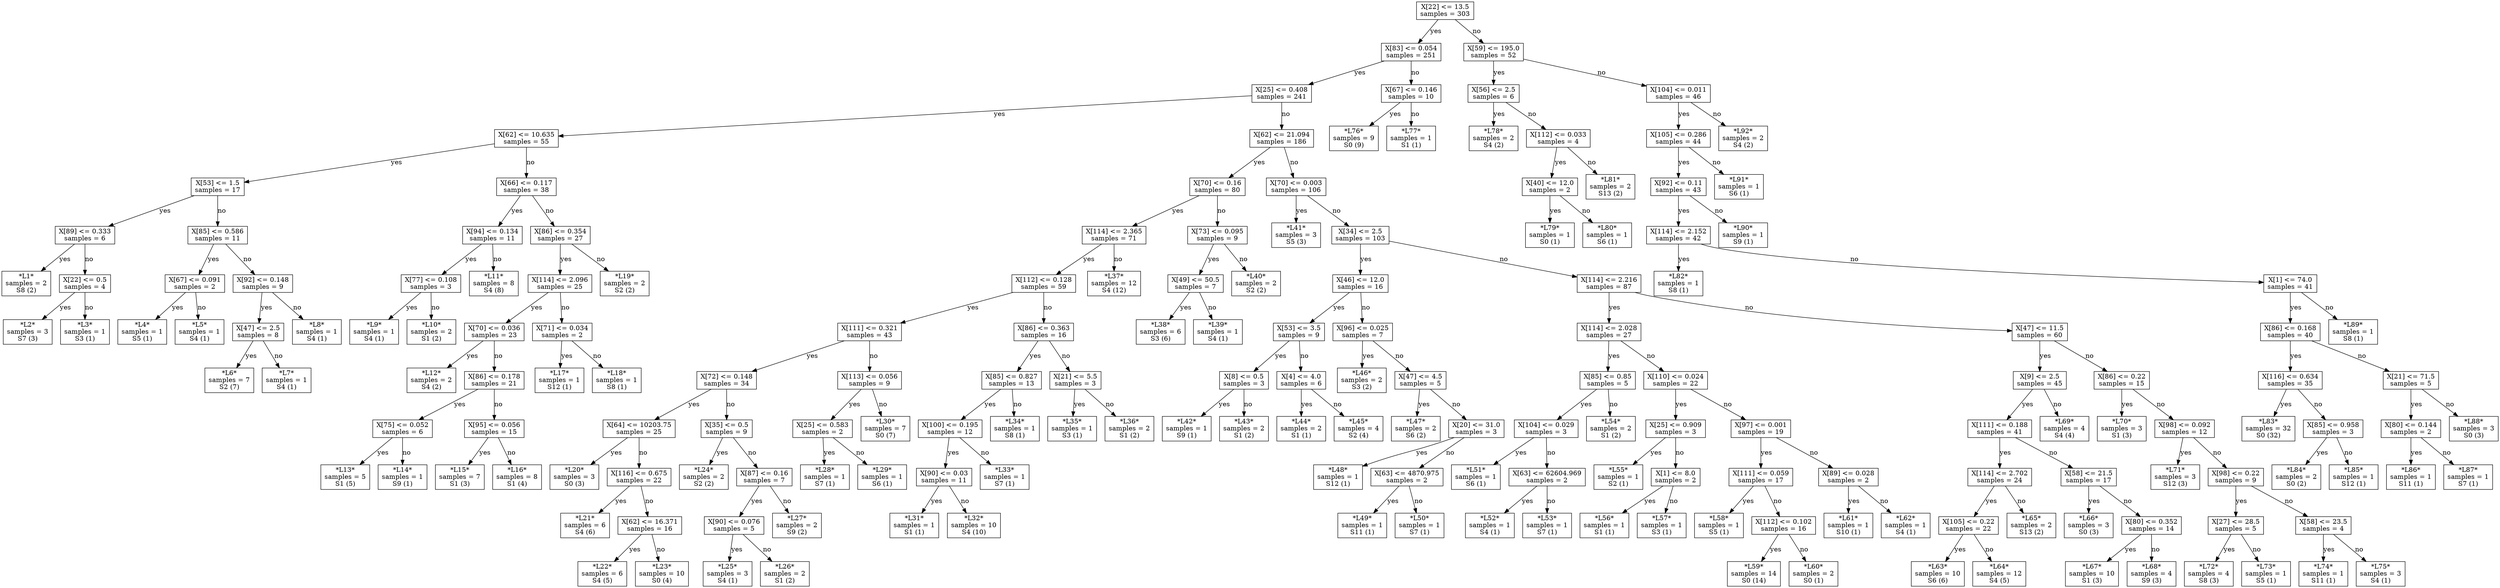 digraph Tree {
node [shape=box] ;
0 [label="X[22] <= 13.5\nsamples = 303\n"] ;
1 [label="X[83] <= 0.054\nsamples = 251\n"] ;
0 -> 1 [label="yes"];
2 [label="X[25] <= 0.408\nsamples = 241\n"] ;
1 -> 2 [label="yes"];
3 [label="X[62] <= 10.635\nsamples = 55\n"] ;
2 -> 3 [label="yes"];
4 [label="X[53] <= 1.5\nsamples = 17\n"] ;
3 -> 4 [label="yes"];
5 [label="X[89] <= 0.333\nsamples = 6\n"] ;
4 -> 5 [label="yes"];
6 [label="*L1*\nsamples = 2\nS8 (2)\n"] ;
5 -> 6 [label="yes"];
7 [label="X[22] <= 0.5\nsamples = 4\n"] ;
5 -> 7 [label="no"];
8 [label="*L2*\nsamples = 3\nS7 (3)\n"] ;
7 -> 8 [label="yes"];
9 [label="*L3*\nsamples = 1\nS3 (1)\n"] ;
7 -> 9 [label="no"];
10 [label="X[85] <= 0.586\nsamples = 11\n"] ;
4 -> 10 [label="no"];
11 [label="X[67] <= 0.091\nsamples = 2\n"] ;
10 -> 11 [label="yes"];
12 [label="*L4*\nsamples = 1\nS5 (1)\n"] ;
11 -> 12 [label="yes"];
13 [label="*L5*\nsamples = 1\nS4 (1)\n"] ;
11 -> 13 [label="no"];
14 [label="X[92] <= 0.148\nsamples = 9\n"] ;
10 -> 14 [label="no"];
15 [label="X[47] <= 2.5\nsamples = 8\n"] ;
14 -> 15 [label="yes"];
16 [label="*L6*\nsamples = 7\nS2 (7)\n"] ;
15 -> 16 [label="yes"];
17 [label="*L7*\nsamples = 1\nS4 (1)\n"] ;
15 -> 17 [label="no"];
18 [label="*L8*\nsamples = 1\nS4 (1)\n"] ;
14 -> 18 [label="no"];
19 [label="X[66] <= 0.117\nsamples = 38\n"] ;
3 -> 19 [label="no"];
20 [label="X[94] <= 0.134\nsamples = 11\n"] ;
19 -> 20 [label="yes"];
21 [label="X[77] <= 0.108\nsamples = 3\n"] ;
20 -> 21 [label="yes"];
22 [label="*L9*\nsamples = 1\nS4 (1)\n"] ;
21 -> 22 [label="yes"];
23 [label="*L10*\nsamples = 2\nS1 (2)\n"] ;
21 -> 23 [label="no"];
24 [label="*L11*\nsamples = 8\nS4 (8)\n"] ;
20 -> 24 [label="no"];
25 [label="X[86] <= 0.354\nsamples = 27\n"] ;
19 -> 25 [label="no"];
26 [label="X[114] <= 2.096\nsamples = 25\n"] ;
25 -> 26 [label="yes"];
27 [label="X[70] <= 0.036\nsamples = 23\n"] ;
26 -> 27 [label="yes"];
28 [label="*L12*\nsamples = 2\nS4 (2)\n"] ;
27 -> 28 [label="yes"];
29 [label="X[86] <= 0.178\nsamples = 21\n"] ;
27 -> 29 [label="no"];
30 [label="X[75] <= 0.052\nsamples = 6\n"] ;
29 -> 30 [label="yes"];
31 [label="*L13*\nsamples = 5\nS1 (5)\n"] ;
30 -> 31 [label="yes"];
32 [label="*L14*\nsamples = 1\nS9 (1)\n"] ;
30 -> 32 [label="no"];
33 [label="X[95] <= 0.056\nsamples = 15\n"] ;
29 -> 33 [label="no"];
34 [label="*L15*\nsamples = 7\nS1 (3)\n"] ;
33 -> 34 [label="yes"];
35 [label="*L16*\nsamples = 8\nS1 (4)\n"] ;
33 -> 35 [label="no"];
36 [label="X[71] <= 0.034\nsamples = 2\n"] ;
26 -> 36 [label="no"];
37 [label="*L17*\nsamples = 1\nS12 (1)\n"] ;
36 -> 37 [label="yes"];
38 [label="*L18*\nsamples = 1\nS8 (1)\n"] ;
36 -> 38 [label="no"];
39 [label="*L19*\nsamples = 2\nS2 (2)\n"] ;
25 -> 39 [label="no"];
40 [label="X[62] <= 21.094\nsamples = 186\n"] ;
2 -> 40 [label="no"];
41 [label="X[70] <= 0.16\nsamples = 80\n"] ;
40 -> 41 [label="yes"];
42 [label="X[114] <= 2.365\nsamples = 71\n"] ;
41 -> 42 [label="yes"];
43 [label="X[112] <= 0.128\nsamples = 59\n"] ;
42 -> 43 [label="yes"];
44 [label="X[111] <= 0.321\nsamples = 43\n"] ;
43 -> 44 [label="yes"];
45 [label="X[72] <= 0.148\nsamples = 34\n"] ;
44 -> 45 [label="yes"];
46 [label="X[64] <= 10203.75\nsamples = 25\n"] ;
45 -> 46 [label="yes"];
47 [label="*L20*\nsamples = 3\nS0 (3)\n"] ;
46 -> 47 [label="yes"];
48 [label="X[116] <= 0.675\nsamples = 22\n"] ;
46 -> 48 [label="no"];
49 [label="*L21*\nsamples = 6\nS4 (6)\n"] ;
48 -> 49 [label="yes"];
50 [label="X[62] <= 16.371\nsamples = 16\n"] ;
48 -> 50 [label="no"];
51 [label="*L22*\nsamples = 6\nS4 (5)\n"] ;
50 -> 51 [label="yes"];
52 [label="*L23*\nsamples = 10\nS0 (4)\n"] ;
50 -> 52 [label="no"];
53 [label="X[35] <= 0.5\nsamples = 9\n"] ;
45 -> 53 [label="no"];
54 [label="*L24*\nsamples = 2\nS2 (2)\n"] ;
53 -> 54 [label="yes"];
55 [label="X[87] <= 0.16\nsamples = 7\n"] ;
53 -> 55 [label="no"];
56 [label="X[90] <= 0.076\nsamples = 5\n"] ;
55 -> 56 [label="yes"];
57 [label="*L25*\nsamples = 3\nS4 (1)\n"] ;
56 -> 57 [label="yes"];
58 [label="*L26*\nsamples = 2\nS1 (2)\n"] ;
56 -> 58 [label="no"];
59 [label="*L27*\nsamples = 2\nS9 (2)\n"] ;
55 -> 59 [label="no"];
60 [label="X[113] <= 0.056\nsamples = 9\n"] ;
44 -> 60 [label="no"];
61 [label="X[25] <= 0.583\nsamples = 2\n"] ;
60 -> 61 [label="yes"];
62 [label="*L28*\nsamples = 1\nS7 (1)\n"] ;
61 -> 62 [label="yes"];
63 [label="*L29*\nsamples = 1\nS6 (1)\n"] ;
61 -> 63 [label="no"];
64 [label="*L30*\nsamples = 7\nS0 (7)\n"] ;
60 -> 64 [label="no"];
65 [label="X[86] <= 0.363\nsamples = 16\n"] ;
43 -> 65 [label="no"];
66 [label="X[85] <= 0.827\nsamples = 13\n"] ;
65 -> 66 [label="yes"];
67 [label="X[100] <= 0.195\nsamples = 12\n"] ;
66 -> 67 [label="yes"];
68 [label="X[90] <= 0.03\nsamples = 11\n"] ;
67 -> 68 [label="yes"];
69 [label="*L31*\nsamples = 1\nS1 (1)\n"] ;
68 -> 69 [label="yes"];
70 [label="*L32*\nsamples = 10\nS4 (10)\n"] ;
68 -> 70 [label="no"];
71 [label="*L33*\nsamples = 1\nS7 (1)\n"] ;
67 -> 71 [label="no"];
72 [label="*L34*\nsamples = 1\nS8 (1)\n"] ;
66 -> 72 [label="no"];
73 [label="X[21] <= 5.5\nsamples = 3\n"] ;
65 -> 73 [label="no"];
74 [label="*L35*\nsamples = 1\nS3 (1)\n"] ;
73 -> 74 [label="yes"];
75 [label="*L36*\nsamples = 2\nS1 (2)\n"] ;
73 -> 75 [label="no"];
76 [label="*L37*\nsamples = 12\nS4 (12)\n"] ;
42 -> 76 [label="no"];
77 [label="X[73] <= 0.095\nsamples = 9\n"] ;
41 -> 77 [label="no"];
78 [label="X[49] <= 50.5\nsamples = 7\n"] ;
77 -> 78 [label="yes"];
79 [label="*L38*\nsamples = 6\nS3 (6)\n"] ;
78 -> 79 [label="yes"];
80 [label="*L39*\nsamples = 1\nS4 (1)\n"] ;
78 -> 80 [label="no"];
81 [label="*L40*\nsamples = 2\nS2 (2)\n"] ;
77 -> 81 [label="no"];
82 [label="X[70] <= 0.003\nsamples = 106\n"] ;
40 -> 82 [label="no"];
83 [label="*L41*\nsamples = 3\nS5 (3)\n"] ;
82 -> 83 [label="yes"];
84 [label="X[34] <= 2.5\nsamples = 103\n"] ;
82 -> 84 [label="no"];
85 [label="X[46] <= 12.0\nsamples = 16\n"] ;
84 -> 85 [label="yes"];
86 [label="X[53] <= 3.5\nsamples = 9\n"] ;
85 -> 86 [label="yes"];
87 [label="X[8] <= 0.5\nsamples = 3\n"] ;
86 -> 87 [label="yes"];
88 [label="*L42*\nsamples = 1\nS9 (1)\n"] ;
87 -> 88 [label="yes"];
89 [label="*L43*\nsamples = 2\nS1 (2)\n"] ;
87 -> 89 [label="no"];
90 [label="X[4] <= 4.0\nsamples = 6\n"] ;
86 -> 90 [label="no"];
91 [label="*L44*\nsamples = 2\nS1 (1)\n"] ;
90 -> 91 [label="yes"];
92 [label="*L45*\nsamples = 4\nS2 (4)\n"] ;
90 -> 92 [label="no"];
93 [label="X[96] <= 0.025\nsamples = 7\n"] ;
85 -> 93 [label="no"];
94 [label="*L46*\nsamples = 2\nS3 (2)\n"] ;
93 -> 94 [label="yes"];
95 [label="X[47] <= 4.5\nsamples = 5\n"] ;
93 -> 95 [label="no"];
96 [label="*L47*\nsamples = 2\nS6 (2)\n"] ;
95 -> 96 [label="yes"];
97 [label="X[20] <= 31.0\nsamples = 3\n"] ;
95 -> 97 [label="no"];
98 [label="*L48*\nsamples = 1\nS12 (1)\n"] ;
97 -> 98 [label="yes"];
99 [label="X[63] <= 4870.975\nsamples = 2\n"] ;
97 -> 99 [label="no"];
100 [label="*L49*\nsamples = 1\nS11 (1)\n"] ;
99 -> 100 [label="yes"];
101 [label="*L50*\nsamples = 1\nS7 (1)\n"] ;
99 -> 101 [label="no"];
102 [label="X[114] <= 2.216\nsamples = 87\n"] ;
84 -> 102 [label="no"];
103 [label="X[114] <= 2.028\nsamples = 27\n"] ;
102 -> 103 [label="yes"];
104 [label="X[85] <= 0.85\nsamples = 5\n"] ;
103 -> 104 [label="yes"];
105 [label="X[104] <= 0.029\nsamples = 3\n"] ;
104 -> 105 [label="yes"];
106 [label="*L51*\nsamples = 1\nS6 (1)\n"] ;
105 -> 106 [label="yes"];
107 [label="X[63] <= 62604.969\nsamples = 2\n"] ;
105 -> 107 [label="no"];
108 [label="*L52*\nsamples = 1\nS4 (1)\n"] ;
107 -> 108 [label="yes"];
109 [label="*L53*\nsamples = 1\nS7 (1)\n"] ;
107 -> 109 [label="no"];
110 [label="*L54*\nsamples = 2\nS1 (2)\n"] ;
104 -> 110 [label="no"];
111 [label="X[110] <= 0.024\nsamples = 22\n"] ;
103 -> 111 [label="no"];
112 [label="X[25] <= 0.909\nsamples = 3\n"] ;
111 -> 112 [label="yes"];
113 [label="*L55*\nsamples = 1\nS2 (1)\n"] ;
112 -> 113 [label="yes"];
114 [label="X[1] <= 8.0\nsamples = 2\n"] ;
112 -> 114 [label="no"];
115 [label="*L56*\nsamples = 1\nS1 (1)\n"] ;
114 -> 115 [label="yes"];
116 [label="*L57*\nsamples = 1\nS3 (1)\n"] ;
114 -> 116 [label="no"];
117 [label="X[97] <= 0.001\nsamples = 19\n"] ;
111 -> 117 [label="no"];
118 [label="X[111] <= 0.059\nsamples = 17\n"] ;
117 -> 118 [label="yes"];
119 [label="*L58*\nsamples = 1\nS5 (1)\n"] ;
118 -> 119 [label="yes"];
120 [label="X[112] <= 0.102\nsamples = 16\n"] ;
118 -> 120 [label="no"];
121 [label="*L59*\nsamples = 14\nS0 (14)\n"] ;
120 -> 121 [label="yes"];
122 [label="*L60*\nsamples = 2\nS0 (1)\n"] ;
120 -> 122 [label="no"];
123 [label="X[89] <= 0.028\nsamples = 2\n"] ;
117 -> 123 [label="no"];
124 [label="*L61*\nsamples = 1\nS10 (1)\n"] ;
123 -> 124 [label="yes"];
125 [label="*L62*\nsamples = 1\nS4 (1)\n"] ;
123 -> 125 [label="no"];
126 [label="X[47] <= 11.5\nsamples = 60\n"] ;
102 -> 126 [label="no"];
127 [label="X[9] <= 2.5\nsamples = 45\n"] ;
126 -> 127 [label="yes"];
128 [label="X[111] <= 0.188\nsamples = 41\n"] ;
127 -> 128 [label="yes"];
129 [label="X[114] <= 2.702\nsamples = 24\n"] ;
128 -> 129 [label="yes"];
130 [label="X[105] <= 0.22\nsamples = 22\n"] ;
129 -> 130 [label="yes"];
131 [label="*L63*\nsamples = 10\nS6 (6)\n"] ;
130 -> 131 [label="yes"];
132 [label="*L64*\nsamples = 12\nS4 (5)\n"] ;
130 -> 132 [label="no"];
133 [label="*L65*\nsamples = 2\nS13 (2)\n"] ;
129 -> 133 [label="no"];
134 [label="X[58] <= 21.5\nsamples = 17\n"] ;
128 -> 134 [label="no"];
135 [label="*L66*\nsamples = 3\nS0 (3)\n"] ;
134 -> 135 [label="yes"];
136 [label="X[80] <= 0.352\nsamples = 14\n"] ;
134 -> 136 [label="no"];
137 [label="*L67*\nsamples = 10\nS1 (3)\n"] ;
136 -> 137 [label="yes"];
138 [label="*L68*\nsamples = 4\nS9 (3)\n"] ;
136 -> 138 [label="no"];
139 [label="*L69*\nsamples = 4\nS4 (4)\n"] ;
127 -> 139 [label="no"];
140 [label="X[86] <= 0.22\nsamples = 15\n"] ;
126 -> 140 [label="no"];
141 [label="*L70*\nsamples = 3\nS1 (3)\n"] ;
140 -> 141 [label="yes"];
142 [label="X[98] <= 0.092\nsamples = 12\n"] ;
140 -> 142 [label="no"];
143 [label="*L71*\nsamples = 3\nS12 (3)\n"] ;
142 -> 143 [label="yes"];
144 [label="X[98] <= 0.22\nsamples = 9\n"] ;
142 -> 144 [label="no"];
145 [label="X[27] <= 28.5\nsamples = 5\n"] ;
144 -> 145 [label="yes"];
146 [label="*L72*\nsamples = 4\nS8 (3)\n"] ;
145 -> 146 [label="yes"];
147 [label="*L73*\nsamples = 1\nS5 (1)\n"] ;
145 -> 147 [label="no"];
148 [label="X[58] <= 23.5\nsamples = 4\n"] ;
144 -> 148 [label="no"];
149 [label="*L74*\nsamples = 1\nS11 (1)\n"] ;
148 -> 149 [label="yes"];
150 [label="*L75*\nsamples = 3\nS4 (1)\n"] ;
148 -> 150 [label="no"];
151 [label="X[67] <= 0.146\nsamples = 10\n"] ;
1 -> 151 [label="no"];
152 [label="*L76*\nsamples = 9\nS0 (9)\n"] ;
151 -> 152 [label="yes"];
153 [label="*L77*\nsamples = 1\nS1 (1)\n"] ;
151 -> 153 [label="no"];
154 [label="X[59] <= 195.0\nsamples = 52\n"] ;
0 -> 154 [label="no"];
155 [label="X[56] <= 2.5\nsamples = 6\n"] ;
154 -> 155 [label="yes"];
156 [label="*L78*\nsamples = 2\nS4 (2)\n"] ;
155 -> 156 [label="yes"];
157 [label="X[112] <= 0.033\nsamples = 4\n"] ;
155 -> 157 [label="no"];
158 [label="X[40] <= 12.0\nsamples = 2\n"] ;
157 -> 158 [label="yes"];
159 [label="*L79*\nsamples = 1\nS0 (1)\n"] ;
158 -> 159 [label="yes"];
160 [label="*L80*\nsamples = 1\nS6 (1)\n"] ;
158 -> 160 [label="no"];
161 [label="*L81*\nsamples = 2\nS13 (2)\n"] ;
157 -> 161 [label="no"];
162 [label="X[104] <= 0.011\nsamples = 46\n"] ;
154 -> 162 [label="no"];
163 [label="X[105] <= 0.286\nsamples = 44\n"] ;
162 -> 163 [label="yes"];
164 [label="X[92] <= 0.11\nsamples = 43\n"] ;
163 -> 164 [label="yes"];
165 [label="X[114] <= 2.152\nsamples = 42\n"] ;
164 -> 165 [label="yes"];
166 [label="*L82*\nsamples = 1\nS8 (1)\n"] ;
165 -> 166 [label="yes"];
167 [label="X[1] <= 74.0\nsamples = 41\n"] ;
165 -> 167 [label="no"];
168 [label="X[86] <= 0.168\nsamples = 40\n"] ;
167 -> 168 [label="yes"];
169 [label="X[116] <= 0.634\nsamples = 35\n"] ;
168 -> 169 [label="yes"];
170 [label="*L83*\nsamples = 32\nS0 (32)\n"] ;
169 -> 170 [label="yes"];
171 [label="X[85] <= 0.958\nsamples = 3\n"] ;
169 -> 171 [label="no"];
172 [label="*L84*\nsamples = 2\nS0 (2)\n"] ;
171 -> 172 [label="yes"];
173 [label="*L85*\nsamples = 1\nS12 (1)\n"] ;
171 -> 173 [label="no"];
174 [label="X[21] <= 71.5\nsamples = 5\n"] ;
168 -> 174 [label="no"];
175 [label="X[80] <= 0.144\nsamples = 2\n"] ;
174 -> 175 [label="yes"];
176 [label="*L86*\nsamples = 1\nS11 (1)\n"] ;
175 -> 176 [label="yes"];
177 [label="*L87*\nsamples = 1\nS7 (1)\n"] ;
175 -> 177 [label="no"];
178 [label="*L88*\nsamples = 3\nS0 (3)\n"] ;
174 -> 178 [label="no"];
179 [label="*L89*\nsamples = 1\nS8 (1)\n"] ;
167 -> 179 [label="no"];
180 [label="*L90*\nsamples = 1\nS9 (1)\n"] ;
164 -> 180 [label="no"];
181 [label="*L91*\nsamples = 1\nS6 (1)\n"] ;
163 -> 181 [label="no"];
182 [label="*L92*\nsamples = 2\nS4 (2)\n"] ;
162 -> 182 [label="no"];
}
